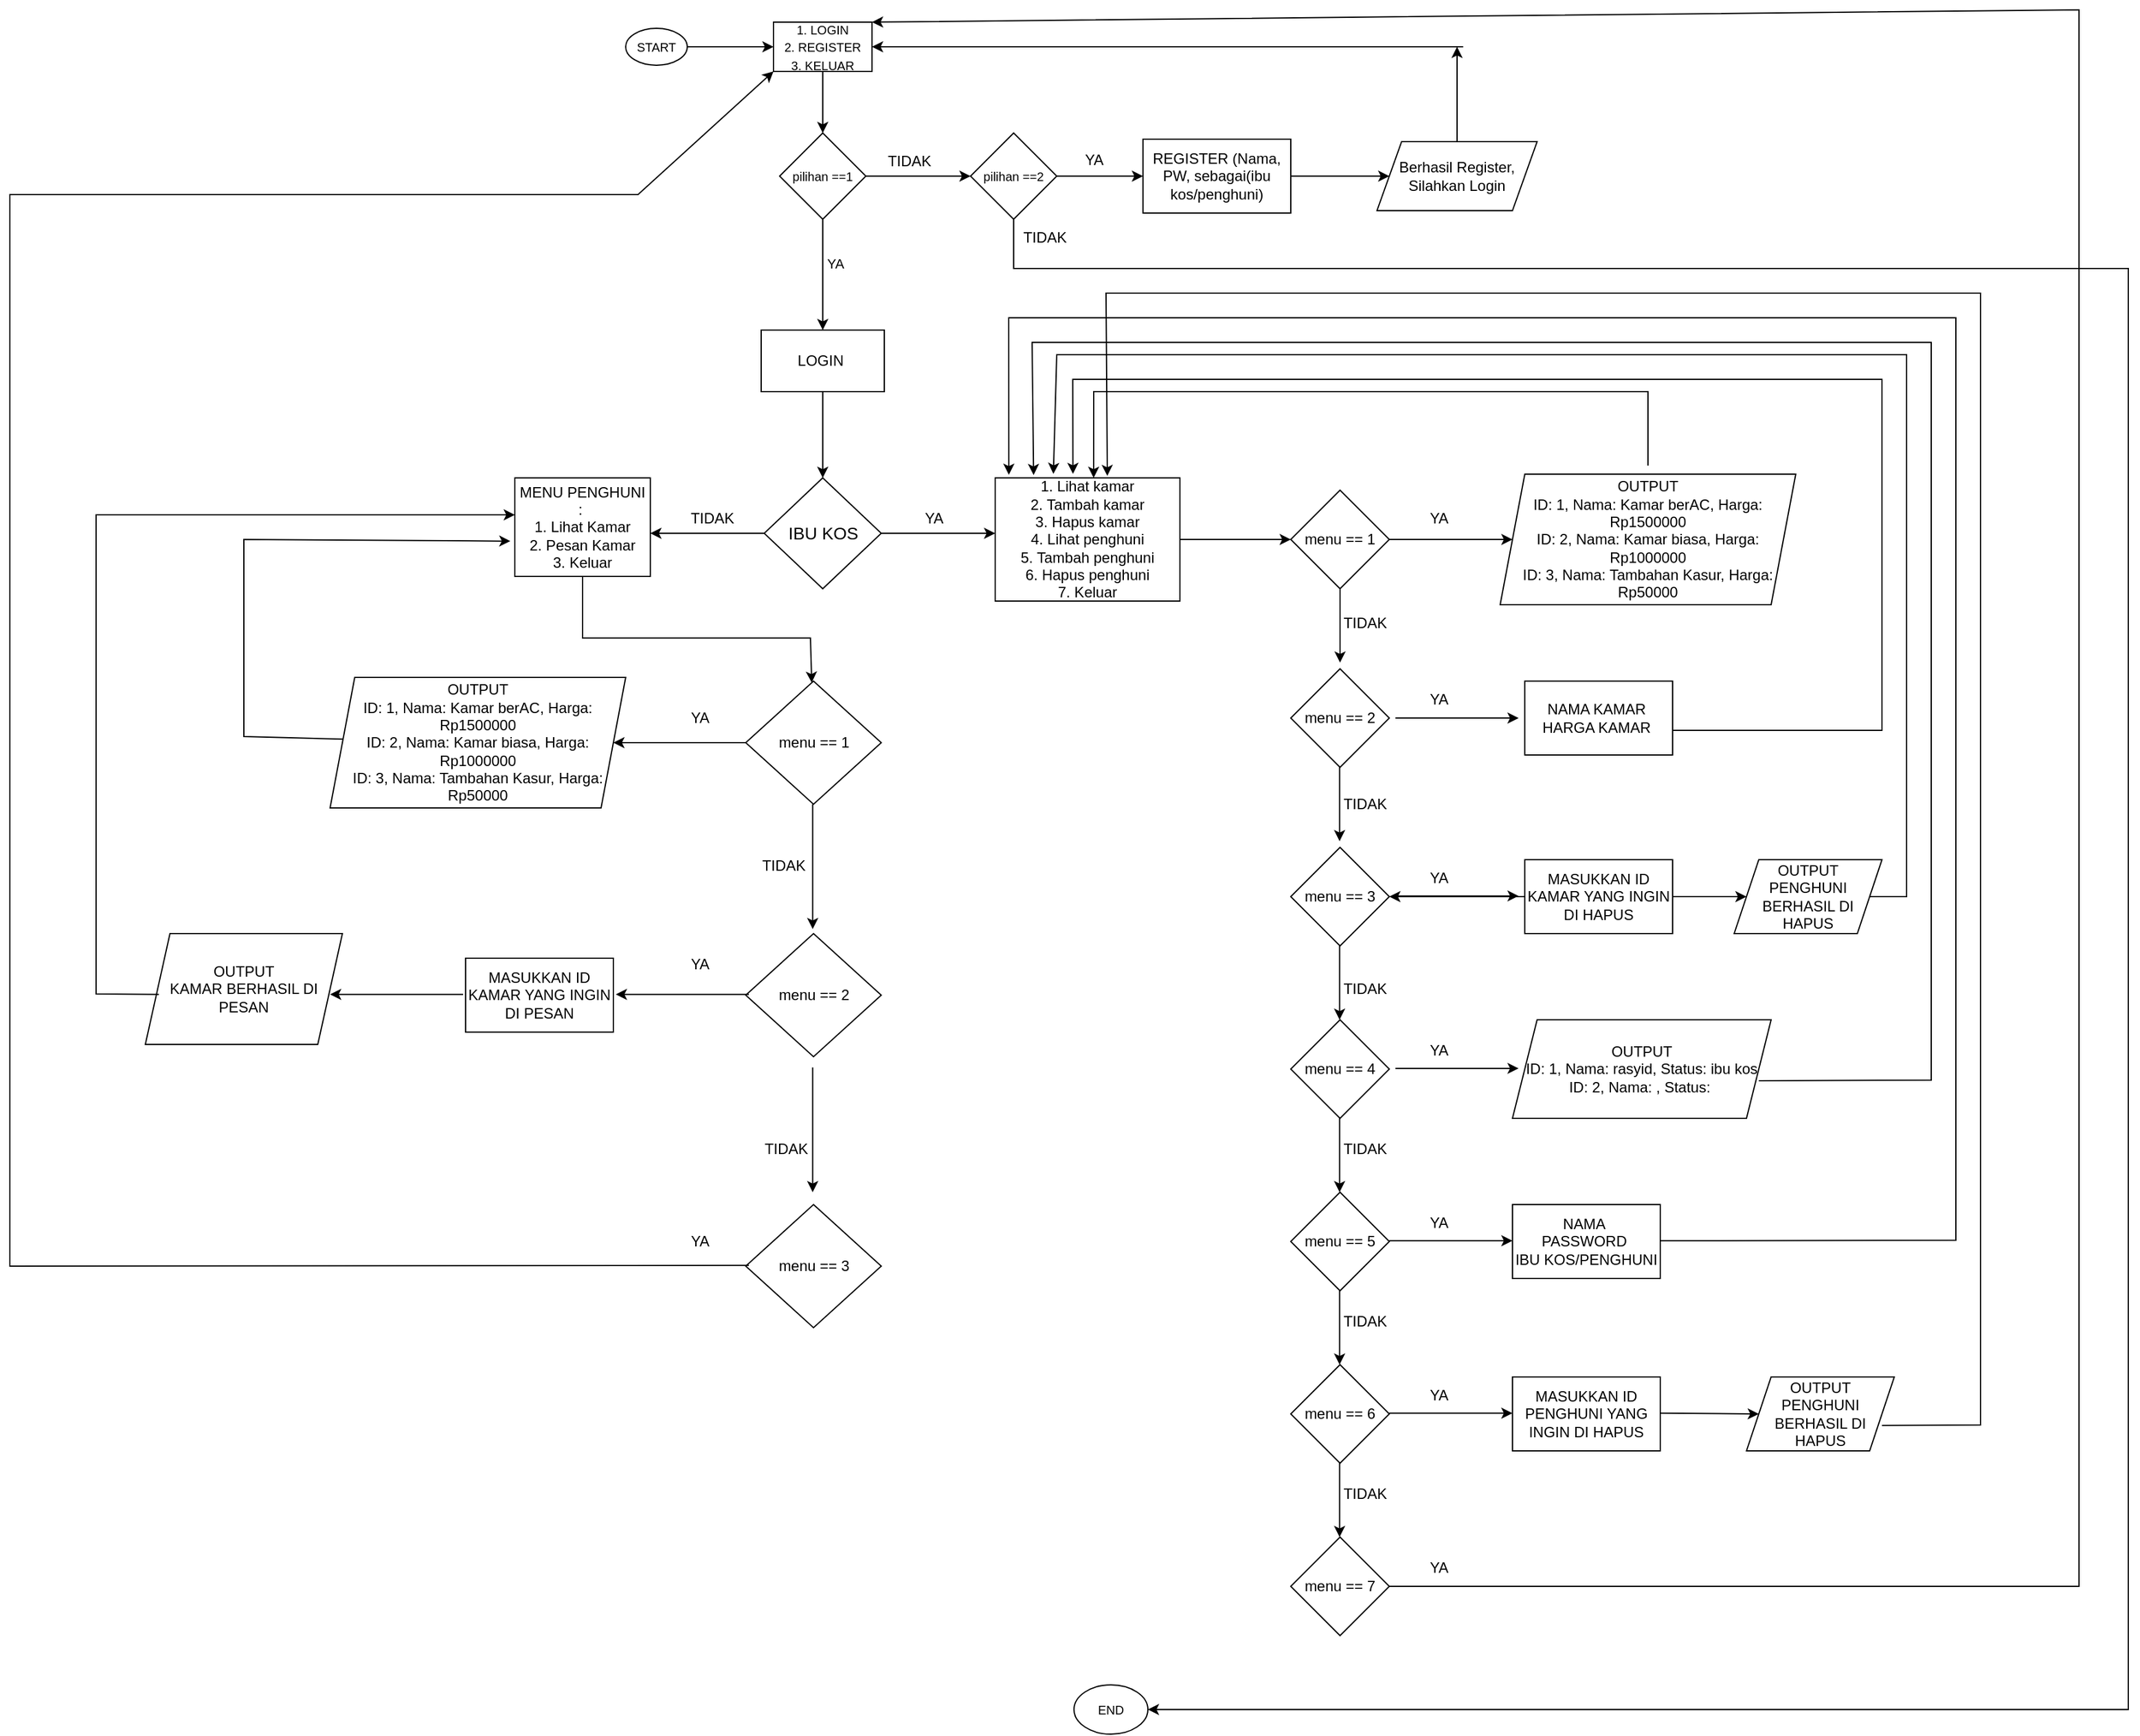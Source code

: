 <mxfile version="24.7.8">
  <diagram id="C5RBs43oDa-KdzZeNtuy" name="Page-1">
    <mxGraphModel dx="3390" dy="1515" grid="0" gridSize="10" guides="1" tooltips="1" connect="1" arrows="1" fold="1" page="0" pageScale="1" pageWidth="827" pageHeight="1169" math="0" shadow="0">
      <root>
        <mxCell id="WIyWlLk6GJQsqaUBKTNV-0" />
        <mxCell id="WIyWlLk6GJQsqaUBKTNV-1" parent="WIyWlLk6GJQsqaUBKTNV-0" />
        <mxCell id="gbGLaYzYSF8FN_EpoQBm-0" value="&lt;font size=&quot;1&quot;&gt;START&lt;/font&gt;" style="ellipse;whiteSpace=wrap;html=1;labelBackgroundColor=none;" vertex="1" parent="WIyWlLk6GJQsqaUBKTNV-1">
          <mxGeometry x="20" y="25" width="50" height="30" as="geometry" />
        </mxCell>
        <mxCell id="gbGLaYzYSF8FN_EpoQBm-1" value="" style="endArrow=classic;html=1;rounded=0;exitX=1;exitY=0.5;exitDx=0;exitDy=0;entryX=0;entryY=0.5;entryDx=0;entryDy=0;labelBackgroundColor=none;fontColor=default;" edge="1" parent="WIyWlLk6GJQsqaUBKTNV-1" source="gbGLaYzYSF8FN_EpoQBm-0" target="gbGLaYzYSF8FN_EpoQBm-2">
          <mxGeometry width="50" height="50" relative="1" as="geometry">
            <mxPoint x="610" y="70" as="sourcePoint" />
            <mxPoint x="650" y="35" as="targetPoint" />
          </mxGeometry>
        </mxCell>
        <mxCell id="gbGLaYzYSF8FN_EpoQBm-2" value="&lt;font size=&quot;1&quot;&gt;1. LOGIN&lt;/font&gt;&lt;div&gt;&lt;font size=&quot;1&quot;&gt;2. REGISTER&lt;/font&gt;&lt;/div&gt;&lt;div&gt;&lt;font size=&quot;1&quot;&gt;3. KELUAR&lt;/font&gt;&lt;/div&gt;" style="rounded=0;whiteSpace=wrap;html=1;labelBackgroundColor=none;" vertex="1" parent="WIyWlLk6GJQsqaUBKTNV-1">
          <mxGeometry x="140" y="20" width="80" height="40" as="geometry" />
        </mxCell>
        <mxCell id="gbGLaYzYSF8FN_EpoQBm-5" value="" style="endArrow=classic;html=1;rounded=0;fontColor=default;exitX=0.5;exitY=1;exitDx=0;exitDy=0;labelBackgroundColor=none;" edge="1" parent="WIyWlLk6GJQsqaUBKTNV-1" source="gbGLaYzYSF8FN_EpoQBm-2" target="gbGLaYzYSF8FN_EpoQBm-6">
          <mxGeometry width="50" height="50" relative="1" as="geometry">
            <mxPoint x="220" y="40" as="sourcePoint" />
            <mxPoint x="290" y="40" as="targetPoint" />
          </mxGeometry>
        </mxCell>
        <mxCell id="gbGLaYzYSF8FN_EpoQBm-6" value="&lt;font style=&quot;font-size: 10px;&quot;&gt;pilihan ==1&lt;/font&gt;" style="rhombus;whiteSpace=wrap;html=1;labelBackgroundColor=none;" vertex="1" parent="WIyWlLk6GJQsqaUBKTNV-1">
          <mxGeometry x="145" y="110" width="70" height="70" as="geometry" />
        </mxCell>
        <mxCell id="gbGLaYzYSF8FN_EpoQBm-7" value="" style="endArrow=classic;html=1;rounded=0;fontColor=default;exitX=1;exitY=0.5;exitDx=0;exitDy=0;labelBackgroundColor=none;" edge="1" parent="WIyWlLk6GJQsqaUBKTNV-1" source="gbGLaYzYSF8FN_EpoQBm-6">
          <mxGeometry width="50" height="50" relative="1" as="geometry">
            <mxPoint x="290" y="130" as="sourcePoint" />
            <mxPoint x="300" y="145" as="targetPoint" />
          </mxGeometry>
        </mxCell>
        <mxCell id="gbGLaYzYSF8FN_EpoQBm-8" value="TIDAK" style="text;html=1;align=center;verticalAlign=middle;resizable=0;points=[];autosize=1;strokeColor=none;fillColor=none;labelBackgroundColor=none;" vertex="1" parent="WIyWlLk6GJQsqaUBKTNV-1">
          <mxGeometry x="220" y="118" width="60" height="30" as="geometry" />
        </mxCell>
        <mxCell id="gbGLaYzYSF8FN_EpoQBm-9" value="" style="endArrow=classic;html=1;rounded=0;fontColor=default;exitX=0.5;exitY=1;exitDx=0;exitDy=0;labelBackgroundColor=none;" edge="1" parent="WIyWlLk6GJQsqaUBKTNV-1" source="gbGLaYzYSF8FN_EpoQBm-6">
          <mxGeometry width="50" height="50" relative="1" as="geometry">
            <mxPoint x="225" y="155" as="sourcePoint" />
            <mxPoint x="180" y="270" as="targetPoint" />
          </mxGeometry>
        </mxCell>
        <mxCell id="gbGLaYzYSF8FN_EpoQBm-10" value="YA" style="edgeLabel;html=1;align=center;verticalAlign=middle;resizable=0;points=[];labelBackgroundColor=none;" vertex="1" connectable="0" parent="gbGLaYzYSF8FN_EpoQBm-9">
          <mxGeometry x="-0.121" y="4" relative="1" as="geometry">
            <mxPoint x="6" y="-4" as="offset" />
          </mxGeometry>
        </mxCell>
        <mxCell id="gbGLaYzYSF8FN_EpoQBm-11" value="&lt;font style=&quot;font-size: 10px;&quot;&gt;pilihan ==2&lt;/font&gt;" style="rhombus;whiteSpace=wrap;html=1;labelBackgroundColor=none;" vertex="1" parent="WIyWlLk6GJQsqaUBKTNV-1">
          <mxGeometry x="300" y="110" width="70" height="70" as="geometry" />
        </mxCell>
        <mxCell id="gbGLaYzYSF8FN_EpoQBm-12" value="" style="endArrow=classic;html=1;rounded=0;fontColor=default;exitX=1;exitY=0.5;exitDx=0;exitDy=0;labelBackgroundColor=none;" edge="1" parent="WIyWlLk6GJQsqaUBKTNV-1" source="gbGLaYzYSF8FN_EpoQBm-11">
          <mxGeometry width="50" height="50" relative="1" as="geometry">
            <mxPoint x="290" y="130" as="sourcePoint" />
            <mxPoint x="440" y="145" as="targetPoint" />
          </mxGeometry>
        </mxCell>
        <mxCell id="gbGLaYzYSF8FN_EpoQBm-13" value="REGISTER (Nama, PW, sebagai(ibu kos/penghuni)" style="rounded=0;whiteSpace=wrap;html=1;labelBackgroundColor=none;" vertex="1" parent="WIyWlLk6GJQsqaUBKTNV-1">
          <mxGeometry x="440" y="115" width="120" height="60" as="geometry" />
        </mxCell>
        <mxCell id="gbGLaYzYSF8FN_EpoQBm-14" value="" style="endArrow=classic;html=1;rounded=0;fontColor=default;exitX=1;exitY=0.5;exitDx=0;exitDy=0;labelBackgroundColor=none;" edge="1" parent="WIyWlLk6GJQsqaUBKTNV-1" source="gbGLaYzYSF8FN_EpoQBm-13">
          <mxGeometry width="50" height="50" relative="1" as="geometry">
            <mxPoint x="290" y="130" as="sourcePoint" />
            <mxPoint x="640" y="145" as="targetPoint" />
          </mxGeometry>
        </mxCell>
        <mxCell id="gbGLaYzYSF8FN_EpoQBm-16" value="Berhasil Register,&lt;div&gt;Silahkan Login&lt;/div&gt;" style="shape=parallelogram;perimeter=parallelogramPerimeter;whiteSpace=wrap;html=1;fixedSize=1;labelBackgroundColor=none;" vertex="1" parent="WIyWlLk6GJQsqaUBKTNV-1">
          <mxGeometry x="630" y="117" width="130" height="56" as="geometry" />
        </mxCell>
        <mxCell id="gbGLaYzYSF8FN_EpoQBm-17" value="" style="endArrow=classic;html=1;rounded=0;fontColor=default;exitX=0.5;exitY=0;exitDx=0;exitDy=0;labelBackgroundColor=none;" edge="1" parent="WIyWlLk6GJQsqaUBKTNV-1" source="gbGLaYzYSF8FN_EpoQBm-16">
          <mxGeometry width="50" height="50" relative="1" as="geometry">
            <mxPoint x="490" y="150" as="sourcePoint" />
            <mxPoint x="695" y="40" as="targetPoint" />
          </mxGeometry>
        </mxCell>
        <mxCell id="gbGLaYzYSF8FN_EpoQBm-18" value="" style="endArrow=classic;html=1;rounded=0;fontColor=default;entryX=1;entryY=0.5;entryDx=0;entryDy=0;labelBackgroundColor=none;" edge="1" parent="WIyWlLk6GJQsqaUBKTNV-1" target="gbGLaYzYSF8FN_EpoQBm-2">
          <mxGeometry width="50" height="50" relative="1" as="geometry">
            <mxPoint x="700" y="40" as="sourcePoint" />
            <mxPoint x="705" y="70" as="targetPoint" />
          </mxGeometry>
        </mxCell>
        <mxCell id="gbGLaYzYSF8FN_EpoQBm-19" value="" style="endArrow=classic;html=1;rounded=0;fontColor=default;labelBackgroundColor=none;entryX=1;entryY=0.5;entryDx=0;entryDy=0;" edge="1" parent="WIyWlLk6GJQsqaUBKTNV-1" target="gbGLaYzYSF8FN_EpoQBm-97">
          <mxGeometry width="50" height="50" relative="1" as="geometry">
            <mxPoint x="335" y="180" as="sourcePoint" />
            <mxPoint x="1080" y="1420" as="targetPoint" />
            <Array as="points">
              <mxPoint x="335" y="220" />
              <mxPoint x="1240" y="220" />
              <mxPoint x="1240" y="1390" />
            </Array>
          </mxGeometry>
        </mxCell>
        <mxCell id="gbGLaYzYSF8FN_EpoQBm-20" value="YA" style="text;html=1;align=center;verticalAlign=middle;resizable=0;points=[];autosize=1;strokeColor=none;fillColor=none;labelBackgroundColor=none;" vertex="1" parent="WIyWlLk6GJQsqaUBKTNV-1">
          <mxGeometry x="380" y="117" width="40" height="30" as="geometry" />
        </mxCell>
        <mxCell id="gbGLaYzYSF8FN_EpoQBm-21" value="TIDAK" style="text;html=1;align=center;verticalAlign=middle;resizable=0;points=[];autosize=1;strokeColor=none;fillColor=none;labelBackgroundColor=none;" vertex="1" parent="WIyWlLk6GJQsqaUBKTNV-1">
          <mxGeometry x="330" y="180" width="60" height="30" as="geometry" />
        </mxCell>
        <mxCell id="gbGLaYzYSF8FN_EpoQBm-23" value="LOGIN&amp;nbsp;" style="rounded=0;whiteSpace=wrap;html=1;labelBackgroundColor=none;" vertex="1" parent="WIyWlLk6GJQsqaUBKTNV-1">
          <mxGeometry x="130" y="270" width="100" height="50" as="geometry" />
        </mxCell>
        <mxCell id="gbGLaYzYSF8FN_EpoQBm-24" value="" style="endArrow=classic;html=1;rounded=0;fontColor=default;exitX=0.5;exitY=1;exitDx=0;exitDy=0;labelBackgroundColor=none;" edge="1" parent="WIyWlLk6GJQsqaUBKTNV-1" source="gbGLaYzYSF8FN_EpoQBm-23">
          <mxGeometry width="50" height="50" relative="1" as="geometry">
            <mxPoint x="210" y="400" as="sourcePoint" />
            <mxPoint x="180" y="390" as="targetPoint" />
          </mxGeometry>
        </mxCell>
        <mxCell id="gbGLaYzYSF8FN_EpoQBm-25" value="&lt;font style=&quot;font-size: 14px;&quot;&gt;IBU KOS&lt;/font&gt;" style="rhombus;whiteSpace=wrap;html=1;labelBackgroundColor=none;" vertex="1" parent="WIyWlLk6GJQsqaUBKTNV-1">
          <mxGeometry x="132.5" y="390" width="95" height="90" as="geometry" />
        </mxCell>
        <mxCell id="gbGLaYzYSF8FN_EpoQBm-26" value="" style="endArrow=classic;html=1;rounded=0;fontColor=default;exitX=1;exitY=0.5;exitDx=0;exitDy=0;labelBackgroundColor=none;" edge="1" parent="WIyWlLk6GJQsqaUBKTNV-1" source="gbGLaYzYSF8FN_EpoQBm-25">
          <mxGeometry width="50" height="50" relative="1" as="geometry">
            <mxPoint x="210" y="400" as="sourcePoint" />
            <mxPoint x="320" y="435" as="targetPoint" />
          </mxGeometry>
        </mxCell>
        <mxCell id="gbGLaYzYSF8FN_EpoQBm-27" value="" style="endArrow=classic;html=1;rounded=0;fontColor=default;exitX=0;exitY=0.5;exitDx=0;exitDy=0;labelBackgroundColor=none;" edge="1" parent="WIyWlLk6GJQsqaUBKTNV-1" source="gbGLaYzYSF8FN_EpoQBm-25">
          <mxGeometry width="50" height="50" relative="1" as="geometry">
            <mxPoint x="238" y="445" as="sourcePoint" />
            <mxPoint x="40" y="435" as="targetPoint" />
          </mxGeometry>
        </mxCell>
        <mxCell id="gbGLaYzYSF8FN_EpoQBm-28" value="TIDAK" style="text;html=1;align=center;verticalAlign=middle;resizable=0;points=[];autosize=1;strokeColor=none;fillColor=none;labelBackgroundColor=none;" vertex="1" parent="WIyWlLk6GJQsqaUBKTNV-1">
          <mxGeometry x="60" y="408" width="60" height="30" as="geometry" />
        </mxCell>
        <mxCell id="gbGLaYzYSF8FN_EpoQBm-29" value="YA" style="text;html=1;align=center;verticalAlign=middle;resizable=0;points=[];autosize=1;strokeColor=none;fillColor=none;labelBackgroundColor=none;" vertex="1" parent="WIyWlLk6GJQsqaUBKTNV-1">
          <mxGeometry x="250" y="408" width="40" height="30" as="geometry" />
        </mxCell>
        <mxCell id="gbGLaYzYSF8FN_EpoQBm-30" value="1. Lihat kamar&lt;div&gt;2. Tambah kamar&lt;/div&gt;&lt;div&gt;3. Hapus kamar&lt;/div&gt;&lt;div&gt;4. Lihat penghuni&lt;/div&gt;&lt;div&gt;5. Tambah penghuni&lt;/div&gt;&lt;div&gt;6. Hapus penghuni&lt;/div&gt;&lt;div&gt;7. Keluar&lt;/div&gt;" style="rounded=0;whiteSpace=wrap;html=1;labelBackgroundColor=none;" vertex="1" parent="WIyWlLk6GJQsqaUBKTNV-1">
          <mxGeometry x="320" y="390" width="150" height="100" as="geometry" />
        </mxCell>
        <mxCell id="gbGLaYzYSF8FN_EpoQBm-31" value="" style="endArrow=classic;html=1;rounded=0;fontColor=default;exitX=1;exitY=0.5;exitDx=0;exitDy=0;labelBackgroundColor=none;" edge="1" parent="WIyWlLk6GJQsqaUBKTNV-1" source="gbGLaYzYSF8FN_EpoQBm-30">
          <mxGeometry width="50" height="50" relative="1" as="geometry">
            <mxPoint x="380" y="540" as="sourcePoint" />
            <mxPoint x="560" y="440" as="targetPoint" />
          </mxGeometry>
        </mxCell>
        <mxCell id="gbGLaYzYSF8FN_EpoQBm-32" value="menu == 1" style="rhombus;whiteSpace=wrap;html=1;labelBackgroundColor=none;" vertex="1" parent="WIyWlLk6GJQsqaUBKTNV-1">
          <mxGeometry x="560" y="400" width="80" height="80" as="geometry" />
        </mxCell>
        <mxCell id="gbGLaYzYSF8FN_EpoQBm-33" value="" style="endArrow=classic;html=1;rounded=0;fontColor=default;labelBackgroundColor=none;" edge="1" parent="WIyWlLk6GJQsqaUBKTNV-1">
          <mxGeometry width="50" height="50" relative="1" as="geometry">
            <mxPoint x="600" y="480" as="sourcePoint" />
            <mxPoint x="600" y="540" as="targetPoint" />
          </mxGeometry>
        </mxCell>
        <mxCell id="gbGLaYzYSF8FN_EpoQBm-34" value="menu == 2" style="rhombus;whiteSpace=wrap;html=1;labelBackgroundColor=none;" vertex="1" parent="WIyWlLk6GJQsqaUBKTNV-1">
          <mxGeometry x="560" y="545" width="80" height="80" as="geometry" />
        </mxCell>
        <mxCell id="gbGLaYzYSF8FN_EpoQBm-35" value="" style="endArrow=classic;html=1;rounded=0;fontColor=default;labelBackgroundColor=none;" edge="1" parent="WIyWlLk6GJQsqaUBKTNV-1">
          <mxGeometry width="50" height="50" relative="1" as="geometry">
            <mxPoint x="599.64" y="625" as="sourcePoint" />
            <mxPoint x="599.64" y="685" as="targetPoint" />
          </mxGeometry>
        </mxCell>
        <mxCell id="gbGLaYzYSF8FN_EpoQBm-37" value="menu == 3" style="rhombus;whiteSpace=wrap;html=1;labelBackgroundColor=none;" vertex="1" parent="WIyWlLk6GJQsqaUBKTNV-1">
          <mxGeometry x="560" y="690" width="80" height="80" as="geometry" />
        </mxCell>
        <mxCell id="gbGLaYzYSF8FN_EpoQBm-38" value="" style="endArrow=classic;html=1;rounded=0;fontColor=default;labelBackgroundColor=none;" edge="1" parent="WIyWlLk6GJQsqaUBKTNV-1">
          <mxGeometry width="50" height="50" relative="1" as="geometry">
            <mxPoint x="599.64" y="770" as="sourcePoint" />
            <mxPoint x="599.64" y="830" as="targetPoint" />
          </mxGeometry>
        </mxCell>
        <mxCell id="gbGLaYzYSF8FN_EpoQBm-39" value="menu == 4" style="rhombus;whiteSpace=wrap;html=1;labelBackgroundColor=none;" vertex="1" parent="WIyWlLk6GJQsqaUBKTNV-1">
          <mxGeometry x="560" y="830" width="80" height="80" as="geometry" />
        </mxCell>
        <mxCell id="gbGLaYzYSF8FN_EpoQBm-40" value="" style="endArrow=classic;html=1;rounded=0;fontColor=default;labelBackgroundColor=none;" edge="1" parent="WIyWlLk6GJQsqaUBKTNV-1">
          <mxGeometry width="50" height="50" relative="1" as="geometry">
            <mxPoint x="599.64" y="910" as="sourcePoint" />
            <mxPoint x="599.64" y="970" as="targetPoint" />
          </mxGeometry>
        </mxCell>
        <mxCell id="gbGLaYzYSF8FN_EpoQBm-41" value="menu == 5" style="rhombus;whiteSpace=wrap;html=1;labelBackgroundColor=none;" vertex="1" parent="WIyWlLk6GJQsqaUBKTNV-1">
          <mxGeometry x="560" y="970" width="80" height="80" as="geometry" />
        </mxCell>
        <mxCell id="gbGLaYzYSF8FN_EpoQBm-42" value="" style="endArrow=classic;html=1;rounded=0;fontColor=default;labelBackgroundColor=none;" edge="1" parent="WIyWlLk6GJQsqaUBKTNV-1">
          <mxGeometry width="50" height="50" relative="1" as="geometry">
            <mxPoint x="599.64" y="1050" as="sourcePoint" />
            <mxPoint x="599.64" y="1110" as="targetPoint" />
          </mxGeometry>
        </mxCell>
        <mxCell id="gbGLaYzYSF8FN_EpoQBm-43" value="menu == 6" style="rhombus;whiteSpace=wrap;html=1;labelBackgroundColor=none;" vertex="1" parent="WIyWlLk6GJQsqaUBKTNV-1">
          <mxGeometry x="560" y="1110" width="80" height="80" as="geometry" />
        </mxCell>
        <mxCell id="gbGLaYzYSF8FN_EpoQBm-44" value="" style="endArrow=classic;html=1;rounded=0;fontColor=default;labelBackgroundColor=none;" edge="1" parent="WIyWlLk6GJQsqaUBKTNV-1">
          <mxGeometry width="50" height="50" relative="1" as="geometry">
            <mxPoint x="599.64" y="1190" as="sourcePoint" />
            <mxPoint x="599.64" y="1250" as="targetPoint" />
          </mxGeometry>
        </mxCell>
        <mxCell id="gbGLaYzYSF8FN_EpoQBm-45" value="menu == 7" style="rhombus;whiteSpace=wrap;html=1;labelBackgroundColor=none;" vertex="1" parent="WIyWlLk6GJQsqaUBKTNV-1">
          <mxGeometry x="560" y="1250" width="80" height="80" as="geometry" />
        </mxCell>
        <mxCell id="gbGLaYzYSF8FN_EpoQBm-46" value="" style="endArrow=classic;html=1;rounded=0;fontColor=default;exitX=1;exitY=0.5;exitDx=0;exitDy=0;labelBackgroundColor=none;" edge="1" parent="WIyWlLk6GJQsqaUBKTNV-1" source="gbGLaYzYSF8FN_EpoQBm-32" target="gbGLaYzYSF8FN_EpoQBm-47">
          <mxGeometry width="50" height="50" relative="1" as="geometry">
            <mxPoint x="620" y="370" as="sourcePoint" />
            <mxPoint x="720" y="440" as="targetPoint" />
          </mxGeometry>
        </mxCell>
        <mxCell id="gbGLaYzYSF8FN_EpoQBm-47" value="&lt;div&gt;&lt;div&gt;OUTPUT&lt;/div&gt;&lt;div&gt;ID: 1, Nama: Kamar berAC, Harga: Rp1500000&lt;/div&gt;&lt;div&gt;ID: 2, Nama: Kamar biasa, Harga: Rp1000000&lt;/div&gt;&lt;div&gt;ID: 3, Nama: Tambahan Kasur, Harga: Rp50000&lt;/div&gt;&lt;/div&gt;" style="shape=parallelogram;perimeter=parallelogramPerimeter;whiteSpace=wrap;html=1;fixedSize=1;labelBackgroundColor=none;" vertex="1" parent="WIyWlLk6GJQsqaUBKTNV-1">
          <mxGeometry x="730" y="387" width="240" height="106" as="geometry" />
        </mxCell>
        <mxCell id="gbGLaYzYSF8FN_EpoQBm-48" value="" style="endArrow=classic;html=1;rounded=0;fontColor=default;exitX=1;exitY=0.5;exitDx=0;exitDy=0;labelBackgroundColor=none;" edge="1" parent="WIyWlLk6GJQsqaUBKTNV-1">
          <mxGeometry width="50" height="50" relative="1" as="geometry">
            <mxPoint x="645" y="585" as="sourcePoint" />
            <mxPoint x="745" y="585" as="targetPoint" />
          </mxGeometry>
        </mxCell>
        <mxCell id="gbGLaYzYSF8FN_EpoQBm-50" value="NAMA KAMAR&amp;nbsp;&lt;div&gt;HARGA KAMAR&amp;nbsp;&lt;/div&gt;" style="rounded=0;whiteSpace=wrap;html=1;labelBackgroundColor=none;" vertex="1" parent="WIyWlLk6GJQsqaUBKTNV-1">
          <mxGeometry x="750" y="555" width="120" height="60" as="geometry" />
        </mxCell>
        <mxCell id="gbGLaYzYSF8FN_EpoQBm-52" value="" style="endArrow=classic;html=1;rounded=0;fontColor=default;entryX=0.533;entryY=0;entryDx=0;entryDy=0;entryPerimeter=0;labelBackgroundColor=none;" edge="1" parent="WIyWlLk6GJQsqaUBKTNV-1" target="gbGLaYzYSF8FN_EpoQBm-30">
          <mxGeometry width="50" height="50" relative="1" as="geometry">
            <mxPoint x="850" y="380" as="sourcePoint" />
            <mxPoint x="400" y="380" as="targetPoint" />
            <Array as="points">
              <mxPoint x="850" y="320" />
              <mxPoint x="400" y="320" />
            </Array>
          </mxGeometry>
        </mxCell>
        <mxCell id="gbGLaYzYSF8FN_EpoQBm-54" value="" style="endArrow=classic;html=1;rounded=0;fontColor=default;exitX=1;exitY=0.5;exitDx=0;exitDy=0;entryX=0.421;entryY=-0.032;entryDx=0;entryDy=0;entryPerimeter=0;labelBackgroundColor=none;" edge="1" parent="WIyWlLk6GJQsqaUBKTNV-1" target="gbGLaYzYSF8FN_EpoQBm-30">
          <mxGeometry width="50" height="50" relative="1" as="geometry">
            <mxPoint x="870" y="595" as="sourcePoint" />
            <mxPoint x="380" y="310" as="targetPoint" />
            <Array as="points">
              <mxPoint x="1040" y="595" />
              <mxPoint x="1040" y="310" />
              <mxPoint x="383" y="310" />
            </Array>
          </mxGeometry>
        </mxCell>
        <mxCell id="gbGLaYzYSF8FN_EpoQBm-55" value="" style="endArrow=classic;html=1;rounded=0;fontColor=default;exitX=1;exitY=0.5;exitDx=0;exitDy=0;labelBackgroundColor=none;" edge="1" parent="WIyWlLk6GJQsqaUBKTNV-1">
          <mxGeometry width="50" height="50" relative="1" as="geometry">
            <mxPoint x="645" y="729.44" as="sourcePoint" />
            <mxPoint x="745" y="729.44" as="targetPoint" />
          </mxGeometry>
        </mxCell>
        <mxCell id="gbGLaYzYSF8FN_EpoQBm-73" value="" style="edgeStyle=orthogonalEdgeStyle;rounded=0;orthogonalLoop=1;jettySize=auto;html=1;" edge="1" parent="WIyWlLk6GJQsqaUBKTNV-1" source="gbGLaYzYSF8FN_EpoQBm-56" target="gbGLaYzYSF8FN_EpoQBm-37">
          <mxGeometry relative="1" as="geometry" />
        </mxCell>
        <mxCell id="gbGLaYzYSF8FN_EpoQBm-56" value="MASUKKAN ID KAMAR YANG INGIN DI HAPUS" style="rounded=0;whiteSpace=wrap;html=1;labelBackgroundColor=none;" vertex="1" parent="WIyWlLk6GJQsqaUBKTNV-1">
          <mxGeometry x="750" y="700" width="120" height="60" as="geometry" />
        </mxCell>
        <mxCell id="gbGLaYzYSF8FN_EpoQBm-58" value="" style="endArrow=classic;html=1;rounded=0;fontColor=default;entryX=0.315;entryY=-0.032;entryDx=0;entryDy=0;entryPerimeter=0;labelBackgroundColor=none;exitX=1;exitY=0.5;exitDx=0;exitDy=0;" edge="1" parent="WIyWlLk6GJQsqaUBKTNV-1" source="gbGLaYzYSF8FN_EpoQBm-72" target="gbGLaYzYSF8FN_EpoQBm-30">
          <mxGeometry width="50" height="50" relative="1" as="geometry">
            <mxPoint x="1040" y="740" as="sourcePoint" />
            <mxPoint x="360" y="290" as="targetPoint" />
            <Array as="points">
              <mxPoint x="1060" y="730" />
              <mxPoint x="1060" y="290" />
              <mxPoint x="370" y="290" />
            </Array>
          </mxGeometry>
        </mxCell>
        <mxCell id="gbGLaYzYSF8FN_EpoQBm-61" value="" style="endArrow=classic;html=1;rounded=0;fontColor=default;exitX=1;exitY=0.5;exitDx=0;exitDy=0;labelBackgroundColor=none;" edge="1" parent="WIyWlLk6GJQsqaUBKTNV-1">
          <mxGeometry width="50" height="50" relative="1" as="geometry">
            <mxPoint x="645" y="869.44" as="sourcePoint" />
            <mxPoint x="745" y="869.44" as="targetPoint" />
          </mxGeometry>
        </mxCell>
        <mxCell id="gbGLaYzYSF8FN_EpoQBm-62" value="&lt;div&gt;&lt;div&gt;OUTPUT&lt;/div&gt;&lt;/div&gt;&lt;div&gt;&lt;div&gt;ID: 1, Nama: rasyid, Status: ibu kos&lt;/div&gt;&lt;div&gt;ID: 2, Nama: , Status:&amp;nbsp;&lt;/div&gt;&lt;/div&gt;" style="shape=parallelogram;perimeter=parallelogramPerimeter;whiteSpace=wrap;html=1;fixedSize=1;labelBackgroundColor=none;" vertex="1" parent="WIyWlLk6GJQsqaUBKTNV-1">
          <mxGeometry x="740" y="830" width="210" height="80" as="geometry" />
        </mxCell>
        <mxCell id="gbGLaYzYSF8FN_EpoQBm-63" value="" style="endArrow=classic;html=1;rounded=0;fontColor=default;exitX=1;exitY=0.5;exitDx=0;exitDy=0;labelBackgroundColor=none;entryX=0.208;entryY=-0.023;entryDx=0;entryDy=0;entryPerimeter=0;" edge="1" parent="WIyWlLk6GJQsqaUBKTNV-1" target="gbGLaYzYSF8FN_EpoQBm-30">
          <mxGeometry width="50" height="50" relative="1" as="geometry">
            <mxPoint x="940" y="879.44" as="sourcePoint" />
            <mxPoint x="320" y="280" as="targetPoint" />
            <Array as="points">
              <mxPoint x="1080" y="879" />
              <mxPoint x="1080" y="280" />
              <mxPoint x="350" y="280" />
            </Array>
          </mxGeometry>
        </mxCell>
        <mxCell id="gbGLaYzYSF8FN_EpoQBm-64" value="" style="endArrow=classic;html=1;rounded=0;fontColor=default;exitX=1;exitY=0.5;exitDx=0;exitDy=0;labelBackgroundColor=none;" edge="1" parent="WIyWlLk6GJQsqaUBKTNV-1">
          <mxGeometry width="50" height="50" relative="1" as="geometry">
            <mxPoint x="640" y="1009.41" as="sourcePoint" />
            <mxPoint x="740" y="1009.41" as="targetPoint" />
          </mxGeometry>
        </mxCell>
        <mxCell id="gbGLaYzYSF8FN_EpoQBm-65" value="" style="endArrow=classic;html=1;rounded=0;fontColor=default;exitX=1;exitY=0.5;exitDx=0;exitDy=0;labelBackgroundColor=none;" edge="1" parent="WIyWlLk6GJQsqaUBKTNV-1">
          <mxGeometry width="50" height="50" relative="1" as="geometry">
            <mxPoint x="640" y="1149.41" as="sourcePoint" />
            <mxPoint x="740" y="1149.41" as="targetPoint" />
          </mxGeometry>
        </mxCell>
        <mxCell id="gbGLaYzYSF8FN_EpoQBm-67" value="NAMA&amp;nbsp;&lt;div&gt;PASSWORD&amp;nbsp;&lt;/div&gt;&lt;div&gt;IBU KOS/PENGHUNI&lt;/div&gt;" style="rounded=0;whiteSpace=wrap;html=1;labelBackgroundColor=none;" vertex="1" parent="WIyWlLk6GJQsqaUBKTNV-1">
          <mxGeometry x="740" y="980" width="120" height="60" as="geometry" />
        </mxCell>
        <mxCell id="gbGLaYzYSF8FN_EpoQBm-68" value="" style="endArrow=classic;html=1;rounded=0;fontColor=default;exitX=1;exitY=0.5;exitDx=0;exitDy=0;labelBackgroundColor=none;entryX=0.074;entryY=-0.025;entryDx=0;entryDy=0;entryPerimeter=0;" edge="1" parent="WIyWlLk6GJQsqaUBKTNV-1" target="gbGLaYzYSF8FN_EpoQBm-30">
          <mxGeometry width="50" height="50" relative="1" as="geometry">
            <mxPoint x="860" y="1009.41" as="sourcePoint" />
            <mxPoint x="330" y="260" as="targetPoint" />
            <Array as="points">
              <mxPoint x="1100" y="1009" />
              <mxPoint x="1100" y="260" />
              <mxPoint x="331" y="260" />
            </Array>
          </mxGeometry>
        </mxCell>
        <mxCell id="gbGLaYzYSF8FN_EpoQBm-69" value="MASUKKAN ID PENGHUNI YANG INGIN DI HAPUS" style="rounded=0;whiteSpace=wrap;html=1;labelBackgroundColor=none;" vertex="1" parent="WIyWlLk6GJQsqaUBKTNV-1">
          <mxGeometry x="740" y="1120" width="120" height="60" as="geometry" />
        </mxCell>
        <mxCell id="gbGLaYzYSF8FN_EpoQBm-70" value="OUTPUT&lt;div&gt;PENGHUNI BERHASIL DI HAPUS&lt;/div&gt;" style="shape=parallelogram;perimeter=parallelogramPerimeter;whiteSpace=wrap;html=1;fixedSize=1;" vertex="1" parent="WIyWlLk6GJQsqaUBKTNV-1">
          <mxGeometry x="930" y="1120" width="120" height="60" as="geometry" />
        </mxCell>
        <mxCell id="gbGLaYzYSF8FN_EpoQBm-71" value="" style="endArrow=classic;html=1;rounded=0;fontColor=default;exitX=1;exitY=0.5;exitDx=0;exitDy=0;labelBackgroundColor=none;" edge="1" parent="WIyWlLk6GJQsqaUBKTNV-1">
          <mxGeometry width="50" height="50" relative="1" as="geometry">
            <mxPoint x="860" y="1149.41" as="sourcePoint" />
            <mxPoint x="940" y="1150" as="targetPoint" />
          </mxGeometry>
        </mxCell>
        <mxCell id="gbGLaYzYSF8FN_EpoQBm-72" value="OUTPUT&lt;div&gt;PENGHUNI BERHASIL DI HAPUS&lt;/div&gt;" style="shape=parallelogram;perimeter=parallelogramPerimeter;whiteSpace=wrap;html=1;fixedSize=1;" vertex="1" parent="WIyWlLk6GJQsqaUBKTNV-1">
          <mxGeometry x="920" y="700" width="120" height="60" as="geometry" />
        </mxCell>
        <mxCell id="gbGLaYzYSF8FN_EpoQBm-74" value="" style="endArrow=classic;html=1;rounded=0;exitX=1;exitY=0.5;exitDx=0;exitDy=0;entryX=0;entryY=0.5;entryDx=0;entryDy=0;" edge="1" parent="WIyWlLk6GJQsqaUBKTNV-1" source="gbGLaYzYSF8FN_EpoQBm-56" target="gbGLaYzYSF8FN_EpoQBm-72">
          <mxGeometry width="50" height="50" relative="1" as="geometry">
            <mxPoint x="960" y="680" as="sourcePoint" />
            <mxPoint x="1010" y="630" as="targetPoint" />
          </mxGeometry>
        </mxCell>
        <mxCell id="gbGLaYzYSF8FN_EpoQBm-75" value="" style="endArrow=classic;html=1;rounded=0;fontColor=default;exitX=1;exitY=0.5;exitDx=0;exitDy=0;labelBackgroundColor=none;entryX=0.607;entryY=-0.016;entryDx=0;entryDy=0;entryPerimeter=0;" edge="1" parent="WIyWlLk6GJQsqaUBKTNV-1" target="gbGLaYzYSF8FN_EpoQBm-30">
          <mxGeometry width="50" height="50" relative="1" as="geometry">
            <mxPoint x="1040" y="1159.41" as="sourcePoint" />
            <mxPoint x="430" y="380" as="targetPoint" />
            <Array as="points">
              <mxPoint x="1120" y="1159" />
              <mxPoint x="1120" y="240" />
              <mxPoint x="410" y="240" />
            </Array>
          </mxGeometry>
        </mxCell>
        <mxCell id="gbGLaYzYSF8FN_EpoQBm-77" value="" style="endArrow=classic;html=1;rounded=0;exitX=1;exitY=0.5;exitDx=0;exitDy=0;entryX=1;entryY=0;entryDx=0;entryDy=0;" edge="1" parent="WIyWlLk6GJQsqaUBKTNV-1" source="gbGLaYzYSF8FN_EpoQBm-45" target="gbGLaYzYSF8FN_EpoQBm-2">
          <mxGeometry width="50" height="50" relative="1" as="geometry">
            <mxPoint x="480" y="1220" as="sourcePoint" />
            <mxPoint x="1180" y="10" as="targetPoint" />
            <Array as="points">
              <mxPoint x="1200" y="1290" />
              <mxPoint x="1200" y="10" />
            </Array>
          </mxGeometry>
        </mxCell>
        <mxCell id="gbGLaYzYSF8FN_EpoQBm-78" value="&lt;div&gt;MENU PENGHUNI :&amp;nbsp;&lt;/div&gt;1. Lihat Kamar&lt;div&gt;2. Pesan Kamar&lt;/div&gt;&lt;div&gt;3. Keluar&lt;/div&gt;" style="rounded=0;whiteSpace=wrap;html=1;labelBackgroundColor=none;" vertex="1" parent="WIyWlLk6GJQsqaUBKTNV-1">
          <mxGeometry x="-70" y="390" width="110" height="80" as="geometry" />
        </mxCell>
        <mxCell id="gbGLaYzYSF8FN_EpoQBm-81" value="" style="endArrow=classic;html=1;rounded=0;exitX=0.5;exitY=1;exitDx=0;exitDy=0;" edge="1" parent="WIyWlLk6GJQsqaUBKTNV-1" source="gbGLaYzYSF8FN_EpoQBm-78" target="gbGLaYzYSF8FN_EpoQBm-82">
          <mxGeometry width="50" height="50" relative="1" as="geometry">
            <mxPoint x="-110" y="410" as="sourcePoint" />
            <mxPoint x="-15" y="570" as="targetPoint" />
            <Array as="points">
              <mxPoint x="-15" y="520" />
              <mxPoint x="170" y="520" />
            </Array>
          </mxGeometry>
        </mxCell>
        <mxCell id="gbGLaYzYSF8FN_EpoQBm-82" value="menu == 1" style="rhombus;whiteSpace=wrap;html=1;" vertex="1" parent="WIyWlLk6GJQsqaUBKTNV-1">
          <mxGeometry x="117.5" y="555" width="110" height="100" as="geometry" />
        </mxCell>
        <mxCell id="gbGLaYzYSF8FN_EpoQBm-83" value="" style="endArrow=classic;html=1;rounded=0;exitX=0;exitY=0.5;exitDx=0;exitDy=0;" edge="1" parent="WIyWlLk6GJQsqaUBKTNV-1" source="gbGLaYzYSF8FN_EpoQBm-82">
          <mxGeometry width="50" height="50" relative="1" as="geometry">
            <mxPoint x="220" y="540" as="sourcePoint" />
            <mxPoint x="10" y="605" as="targetPoint" />
          </mxGeometry>
        </mxCell>
        <mxCell id="gbGLaYzYSF8FN_EpoQBm-84" value="" style="endArrow=classic;html=1;rounded=0;exitX=0;exitY=0.5;exitDx=0;exitDy=0;" edge="1" parent="WIyWlLk6GJQsqaUBKTNV-1">
          <mxGeometry width="50" height="50" relative="1" as="geometry">
            <mxPoint x="171.83" y="655" as="sourcePoint" />
            <mxPoint x="171.83" y="756.33" as="targetPoint" />
          </mxGeometry>
        </mxCell>
        <mxCell id="gbGLaYzYSF8FN_EpoQBm-85" value="menu == 2" style="rhombus;whiteSpace=wrap;html=1;" vertex="1" parent="WIyWlLk6GJQsqaUBKTNV-1">
          <mxGeometry x="117.5" y="760" width="110" height="100" as="geometry" />
        </mxCell>
        <mxCell id="gbGLaYzYSF8FN_EpoQBm-86" value="" style="endArrow=classic;html=1;rounded=0;exitX=0;exitY=0.5;exitDx=0;exitDy=0;" edge="1" parent="WIyWlLk6GJQsqaUBKTNV-1">
          <mxGeometry width="50" height="50" relative="1" as="geometry">
            <mxPoint x="171.83" y="868.67" as="sourcePoint" />
            <mxPoint x="171.83" y="970" as="targetPoint" />
          </mxGeometry>
        </mxCell>
        <mxCell id="gbGLaYzYSF8FN_EpoQBm-87" value="menu == 3" style="rhombus;whiteSpace=wrap;html=1;" vertex="1" parent="WIyWlLk6GJQsqaUBKTNV-1">
          <mxGeometry x="117.5" y="980" width="110" height="100" as="geometry" />
        </mxCell>
        <mxCell id="gbGLaYzYSF8FN_EpoQBm-89" value="&lt;div&gt;&lt;div&gt;OUTPUT&lt;/div&gt;&lt;div&gt;ID: 1, Nama: Kamar berAC, Harga: Rp1500000&lt;/div&gt;&lt;div&gt;ID: 2, Nama: Kamar biasa, Harga: Rp1000000&lt;/div&gt;&lt;div&gt;ID: 3, Nama: Tambahan Kasur, Harga: Rp50000&lt;/div&gt;&lt;/div&gt;" style="shape=parallelogram;perimeter=parallelogramPerimeter;whiteSpace=wrap;html=1;fixedSize=1;labelBackgroundColor=none;" vertex="1" parent="WIyWlLk6GJQsqaUBKTNV-1">
          <mxGeometry x="-220" y="552" width="240" height="106" as="geometry" />
        </mxCell>
        <mxCell id="gbGLaYzYSF8FN_EpoQBm-90" value="" style="endArrow=classic;html=1;rounded=0;exitX=0;exitY=0.5;exitDx=0;exitDy=0;" edge="1" parent="WIyWlLk6GJQsqaUBKTNV-1">
          <mxGeometry width="50" height="50" relative="1" as="geometry">
            <mxPoint x="120" y="809.33" as="sourcePoint" />
            <mxPoint x="12" y="809.33" as="targetPoint" />
          </mxGeometry>
        </mxCell>
        <mxCell id="gbGLaYzYSF8FN_EpoQBm-91" value="MASUKKAN ID KAMAR YANG INGIN DI PESAN" style="rounded=0;whiteSpace=wrap;html=1;labelBackgroundColor=none;" vertex="1" parent="WIyWlLk6GJQsqaUBKTNV-1">
          <mxGeometry x="-110" y="780" width="120" height="60" as="geometry" />
        </mxCell>
        <mxCell id="gbGLaYzYSF8FN_EpoQBm-92" value="" style="endArrow=classic;html=1;rounded=0;exitX=0;exitY=0.5;exitDx=0;exitDy=0;" edge="1" parent="WIyWlLk6GJQsqaUBKTNV-1">
          <mxGeometry width="50" height="50" relative="1" as="geometry">
            <mxPoint x="-112" y="809.33" as="sourcePoint" />
            <mxPoint x="-220" y="809.33" as="targetPoint" />
          </mxGeometry>
        </mxCell>
        <mxCell id="gbGLaYzYSF8FN_EpoQBm-93" value="&lt;div&gt;&lt;div&gt;OUTPUT&lt;/div&gt;&lt;/div&gt;&lt;div&gt;KAMAR BERHASIL DI PESAN&lt;/div&gt;" style="shape=parallelogram;perimeter=parallelogramPerimeter;whiteSpace=wrap;html=1;fixedSize=1;labelBackgroundColor=none;" vertex="1" parent="WIyWlLk6GJQsqaUBKTNV-1">
          <mxGeometry x="-370" y="760" width="160" height="90" as="geometry" />
        </mxCell>
        <mxCell id="gbGLaYzYSF8FN_EpoQBm-94" value="" style="endArrow=classic;html=1;rounded=0;exitX=0;exitY=0.5;exitDx=0;exitDy=0;entryX=0;entryY=1;entryDx=0;entryDy=0;" edge="1" parent="WIyWlLk6GJQsqaUBKTNV-1" target="gbGLaYzYSF8FN_EpoQBm-2">
          <mxGeometry width="50" height="50" relative="1" as="geometry">
            <mxPoint x="120" y="1029.33" as="sourcePoint" />
            <mxPoint x="-180" y="160" as="targetPoint" />
            <Array as="points">
              <mxPoint x="-480" y="1030" />
              <mxPoint x="-480" y="160" />
              <mxPoint x="30" y="160" />
            </Array>
          </mxGeometry>
        </mxCell>
        <mxCell id="gbGLaYzYSF8FN_EpoQBm-95" value="" style="endArrow=classic;html=1;rounded=0;entryX=-0.033;entryY=0.642;entryDx=0;entryDy=0;entryPerimeter=0;" edge="1" parent="WIyWlLk6GJQsqaUBKTNV-1" source="gbGLaYzYSF8FN_EpoQBm-89" target="gbGLaYzYSF8FN_EpoQBm-78">
          <mxGeometry width="50" height="50" relative="1" as="geometry">
            <mxPoint x="-260" y="610" as="sourcePoint" />
            <mxPoint x="-230" y="510" as="targetPoint" />
            <Array as="points">
              <mxPoint x="-290" y="600" />
              <mxPoint x="-290" y="440" />
            </Array>
          </mxGeometry>
        </mxCell>
        <mxCell id="gbGLaYzYSF8FN_EpoQBm-96" value="" style="endArrow=classic;html=1;rounded=0;exitX=0;exitY=0.5;exitDx=0;exitDy=0;entryX=0;entryY=0.375;entryDx=0;entryDy=0;entryPerimeter=0;" edge="1" parent="WIyWlLk6GJQsqaUBKTNV-1" target="gbGLaYzYSF8FN_EpoQBm-78">
          <mxGeometry width="50" height="50" relative="1" as="geometry">
            <mxPoint x="-359" y="809.33" as="sourcePoint" />
            <mxPoint x="-410" y="390" as="targetPoint" />
            <Array as="points">
              <mxPoint x="-410" y="809" />
              <mxPoint x="-410" y="420" />
            </Array>
          </mxGeometry>
        </mxCell>
        <mxCell id="gbGLaYzYSF8FN_EpoQBm-97" value="&lt;font size=&quot;1&quot;&gt;END&lt;/font&gt;" style="ellipse;whiteSpace=wrap;html=1;labelBackgroundColor=none;" vertex="1" parent="WIyWlLk6GJQsqaUBKTNV-1">
          <mxGeometry x="384" y="1370" width="60" height="40" as="geometry" />
        </mxCell>
        <mxCell id="gbGLaYzYSF8FN_EpoQBm-99" value="YA" style="text;html=1;align=center;verticalAlign=middle;resizable=0;points=[];autosize=1;strokeColor=none;fillColor=none;" vertex="1" parent="WIyWlLk6GJQsqaUBKTNV-1">
          <mxGeometry x="660" y="408" width="40" height="30" as="geometry" />
        </mxCell>
        <mxCell id="gbGLaYzYSF8FN_EpoQBm-101" value="TIDAK" style="text;html=1;align=center;verticalAlign=middle;resizable=0;points=[];autosize=1;strokeColor=none;fillColor=none;" vertex="1" parent="WIyWlLk6GJQsqaUBKTNV-1">
          <mxGeometry x="590" y="493" width="60" height="30" as="geometry" />
        </mxCell>
        <mxCell id="gbGLaYzYSF8FN_EpoQBm-102" value="YA" style="text;html=1;align=center;verticalAlign=middle;resizable=0;points=[];autosize=1;strokeColor=none;fillColor=none;" vertex="1" parent="WIyWlLk6GJQsqaUBKTNV-1">
          <mxGeometry x="660" y="555" width="40" height="30" as="geometry" />
        </mxCell>
        <mxCell id="gbGLaYzYSF8FN_EpoQBm-103" value="YA" style="text;html=1;align=center;verticalAlign=middle;resizable=0;points=[];autosize=1;strokeColor=none;fillColor=none;" vertex="1" parent="WIyWlLk6GJQsqaUBKTNV-1">
          <mxGeometry x="660" y="700" width="40" height="30" as="geometry" />
        </mxCell>
        <mxCell id="gbGLaYzYSF8FN_EpoQBm-104" value="YA" style="text;html=1;align=center;verticalAlign=middle;resizable=0;points=[];autosize=1;strokeColor=none;fillColor=none;" vertex="1" parent="WIyWlLk6GJQsqaUBKTNV-1">
          <mxGeometry x="660" y="840" width="40" height="30" as="geometry" />
        </mxCell>
        <mxCell id="gbGLaYzYSF8FN_EpoQBm-105" value="YA" style="text;html=1;align=center;verticalAlign=middle;resizable=0;points=[];autosize=1;strokeColor=none;fillColor=none;" vertex="1" parent="WIyWlLk6GJQsqaUBKTNV-1">
          <mxGeometry x="660" y="980" width="40" height="30" as="geometry" />
        </mxCell>
        <mxCell id="gbGLaYzYSF8FN_EpoQBm-106" value="YA" style="text;html=1;align=center;verticalAlign=middle;resizable=0;points=[];autosize=1;strokeColor=none;fillColor=none;" vertex="1" parent="WIyWlLk6GJQsqaUBKTNV-1">
          <mxGeometry x="660" y="1120" width="40" height="30" as="geometry" />
        </mxCell>
        <mxCell id="gbGLaYzYSF8FN_EpoQBm-107" value="YA" style="text;html=1;align=center;verticalAlign=middle;resizable=0;points=[];autosize=1;strokeColor=none;fillColor=none;" vertex="1" parent="WIyWlLk6GJQsqaUBKTNV-1">
          <mxGeometry x="660" y="1260" width="40" height="30" as="geometry" />
        </mxCell>
        <mxCell id="gbGLaYzYSF8FN_EpoQBm-108" value="TIDAK" style="text;html=1;align=center;verticalAlign=middle;resizable=0;points=[];autosize=1;strokeColor=none;fillColor=none;" vertex="1" parent="WIyWlLk6GJQsqaUBKTNV-1">
          <mxGeometry x="590" y="640" width="60" height="30" as="geometry" />
        </mxCell>
        <mxCell id="gbGLaYzYSF8FN_EpoQBm-109" value="TIDAK" style="text;html=1;align=center;verticalAlign=middle;resizable=0;points=[];autosize=1;strokeColor=none;fillColor=none;" vertex="1" parent="WIyWlLk6GJQsqaUBKTNV-1">
          <mxGeometry x="590" y="790" width="60" height="30" as="geometry" />
        </mxCell>
        <mxCell id="gbGLaYzYSF8FN_EpoQBm-110" value="TIDAK" style="text;html=1;align=center;verticalAlign=middle;resizable=0;points=[];autosize=1;strokeColor=none;fillColor=none;" vertex="1" parent="WIyWlLk6GJQsqaUBKTNV-1">
          <mxGeometry x="590" y="920" width="60" height="30" as="geometry" />
        </mxCell>
        <mxCell id="gbGLaYzYSF8FN_EpoQBm-111" value="TIDAK" style="text;html=1;align=center;verticalAlign=middle;resizable=0;points=[];autosize=1;strokeColor=none;fillColor=none;" vertex="1" parent="WIyWlLk6GJQsqaUBKTNV-1">
          <mxGeometry x="590" y="1060" width="60" height="30" as="geometry" />
        </mxCell>
        <mxCell id="gbGLaYzYSF8FN_EpoQBm-112" value="TIDAK" style="text;html=1;align=center;verticalAlign=middle;resizable=0;points=[];autosize=1;strokeColor=none;fillColor=none;" vertex="1" parent="WIyWlLk6GJQsqaUBKTNV-1">
          <mxGeometry x="590" y="1200" width="60" height="30" as="geometry" />
        </mxCell>
        <mxCell id="gbGLaYzYSF8FN_EpoQBm-113" value="YA" style="text;html=1;align=center;verticalAlign=middle;resizable=0;points=[];autosize=1;strokeColor=none;fillColor=none;labelBackgroundColor=none;" vertex="1" parent="WIyWlLk6GJQsqaUBKTNV-1">
          <mxGeometry x="60" y="570" width="40" height="30" as="geometry" />
        </mxCell>
        <mxCell id="gbGLaYzYSF8FN_EpoQBm-114" value="YA" style="text;html=1;align=center;verticalAlign=middle;resizable=0;points=[];autosize=1;strokeColor=none;fillColor=none;labelBackgroundColor=none;" vertex="1" parent="WIyWlLk6GJQsqaUBKTNV-1">
          <mxGeometry x="60" y="770" width="40" height="30" as="geometry" />
        </mxCell>
        <mxCell id="gbGLaYzYSF8FN_EpoQBm-115" value="YA" style="text;html=1;align=center;verticalAlign=middle;resizable=0;points=[];autosize=1;strokeColor=none;fillColor=none;labelBackgroundColor=none;" vertex="1" parent="WIyWlLk6GJQsqaUBKTNV-1">
          <mxGeometry x="60" y="995" width="40" height="30" as="geometry" />
        </mxCell>
        <mxCell id="gbGLaYzYSF8FN_EpoQBm-116" value="TIDAK" style="text;html=1;align=center;verticalAlign=middle;resizable=0;points=[];autosize=1;strokeColor=none;fillColor=none;labelBackgroundColor=none;" vertex="1" parent="WIyWlLk6GJQsqaUBKTNV-1">
          <mxGeometry x="117.5" y="690" width="60" height="30" as="geometry" />
        </mxCell>
        <mxCell id="gbGLaYzYSF8FN_EpoQBm-117" value="TIDAK" style="text;html=1;align=center;verticalAlign=middle;resizable=0;points=[];autosize=1;strokeColor=none;fillColor=none;labelBackgroundColor=none;" vertex="1" parent="WIyWlLk6GJQsqaUBKTNV-1">
          <mxGeometry x="120" y="920" width="60" height="30" as="geometry" />
        </mxCell>
      </root>
    </mxGraphModel>
  </diagram>
</mxfile>
